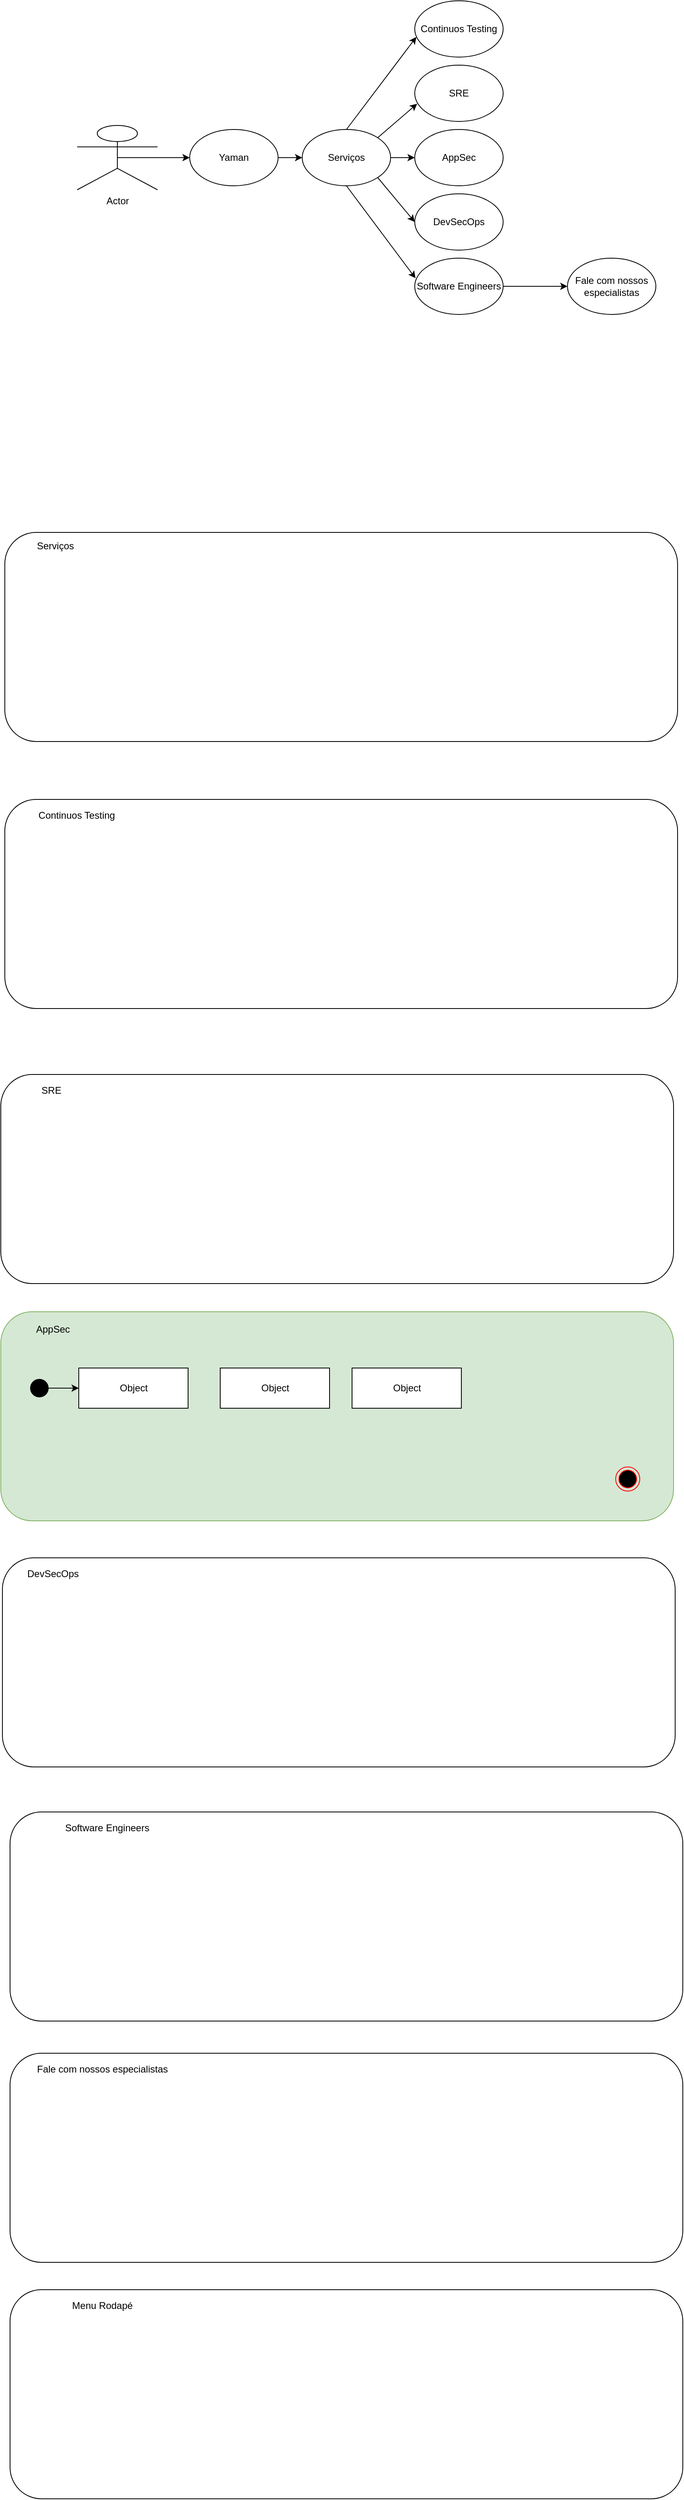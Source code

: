 <mxfile version="14.5.0" type="github">
  <diagram id="YpkhJxXbhVLvgbfbjZGf" name="Page-1">
    <mxGraphModel dx="852" dy="473" grid="0" gridSize="10" guides="1" tooltips="1" connect="1" arrows="1" fold="1" page="1" pageScale="1" pageWidth="1654" pageHeight="1169" math="0" shadow="0">
      <root>
        <mxCell id="0" />
        <mxCell id="1" parent="0" />
        <mxCell id="ihm3AJdE8n84Boce-SHu-13" style="edgeStyle=none;rounded=0;orthogonalLoop=1;jettySize=auto;html=1;exitX=0.5;exitY=0.5;exitDx=0;exitDy=0;exitPerimeter=0;entryX=0;entryY=0.5;entryDx=0;entryDy=0;" edge="1" parent="1" source="ihm3AJdE8n84Boce-SHu-1" target="ihm3AJdE8n84Boce-SHu-2">
          <mxGeometry relative="1" as="geometry" />
        </mxCell>
        <mxCell id="ihm3AJdE8n84Boce-SHu-1" value="Actor" style="shape=umlActor;verticalLabelPosition=bottom;verticalAlign=top;html=1;outlineConnect=0;" vertex="1" parent="1">
          <mxGeometry x="110" y="155" width="100" height="80" as="geometry" />
        </mxCell>
        <mxCell id="ihm3AJdE8n84Boce-SHu-14" style="edgeStyle=none;rounded=0;orthogonalLoop=1;jettySize=auto;html=1;exitX=1;exitY=0.5;exitDx=0;exitDy=0;entryX=0;entryY=0.5;entryDx=0;entryDy=0;" edge="1" parent="1" source="ihm3AJdE8n84Boce-SHu-2" target="ihm3AJdE8n84Boce-SHu-3">
          <mxGeometry relative="1" as="geometry" />
        </mxCell>
        <mxCell id="ihm3AJdE8n84Boce-SHu-2" value="Yaman" style="ellipse;whiteSpace=wrap;html=1;" vertex="1" parent="1">
          <mxGeometry x="250" y="160" width="110" height="70" as="geometry" />
        </mxCell>
        <mxCell id="ihm3AJdE8n84Boce-SHu-15" style="edgeStyle=none;rounded=0;orthogonalLoop=1;jettySize=auto;html=1;exitX=0.5;exitY=0;exitDx=0;exitDy=0;entryX=0.018;entryY=0.643;entryDx=0;entryDy=0;entryPerimeter=0;" edge="1" parent="1" source="ihm3AJdE8n84Boce-SHu-3" target="ihm3AJdE8n84Boce-SHu-4">
          <mxGeometry relative="1" as="geometry" />
        </mxCell>
        <mxCell id="ihm3AJdE8n84Boce-SHu-16" style="edgeStyle=none;rounded=0;orthogonalLoop=1;jettySize=auto;html=1;exitX=1;exitY=0;exitDx=0;exitDy=0;entryX=0.027;entryY=0.686;entryDx=0;entryDy=0;entryPerimeter=0;" edge="1" parent="1" source="ihm3AJdE8n84Boce-SHu-3" target="ihm3AJdE8n84Boce-SHu-5">
          <mxGeometry relative="1" as="geometry" />
        </mxCell>
        <mxCell id="ihm3AJdE8n84Boce-SHu-17" style="edgeStyle=none;rounded=0;orthogonalLoop=1;jettySize=auto;html=1;exitX=1;exitY=0.5;exitDx=0;exitDy=0;entryX=0;entryY=0.5;entryDx=0;entryDy=0;" edge="1" parent="1" source="ihm3AJdE8n84Boce-SHu-3" target="ihm3AJdE8n84Boce-SHu-6">
          <mxGeometry relative="1" as="geometry" />
        </mxCell>
        <mxCell id="ihm3AJdE8n84Boce-SHu-20" style="edgeStyle=none;rounded=0;orthogonalLoop=1;jettySize=auto;html=1;exitX=1;exitY=1;exitDx=0;exitDy=0;entryX=0;entryY=0.5;entryDx=0;entryDy=0;" edge="1" parent="1" source="ihm3AJdE8n84Boce-SHu-3" target="ihm3AJdE8n84Boce-SHu-8">
          <mxGeometry relative="1" as="geometry" />
        </mxCell>
        <mxCell id="ihm3AJdE8n84Boce-SHu-21" style="edgeStyle=none;rounded=0;orthogonalLoop=1;jettySize=auto;html=1;exitX=0.5;exitY=1;exitDx=0;exitDy=0;entryX=0.009;entryY=0.357;entryDx=0;entryDy=0;entryPerimeter=0;" edge="1" parent="1" source="ihm3AJdE8n84Boce-SHu-3" target="ihm3AJdE8n84Boce-SHu-9">
          <mxGeometry relative="1" as="geometry" />
        </mxCell>
        <mxCell id="ihm3AJdE8n84Boce-SHu-3" value="Serviços" style="ellipse;whiteSpace=wrap;html=1;" vertex="1" parent="1">
          <mxGeometry x="390" y="160" width="110" height="70" as="geometry" />
        </mxCell>
        <mxCell id="ihm3AJdE8n84Boce-SHu-4" value="Continuos Testing" style="ellipse;whiteSpace=wrap;html=1;" vertex="1" parent="1">
          <mxGeometry x="530" width="110" height="70" as="geometry" />
        </mxCell>
        <mxCell id="ihm3AJdE8n84Boce-SHu-5" value="SRE" style="ellipse;whiteSpace=wrap;html=1;" vertex="1" parent="1">
          <mxGeometry x="530" y="80" width="110" height="70" as="geometry" />
        </mxCell>
        <mxCell id="ihm3AJdE8n84Boce-SHu-6" value="AppSec" style="ellipse;whiteSpace=wrap;html=1;" vertex="1" parent="1">
          <mxGeometry x="530" y="160" width="110" height="70" as="geometry" />
        </mxCell>
        <mxCell id="ihm3AJdE8n84Boce-SHu-8" value="DevSecOps" style="ellipse;whiteSpace=wrap;html=1;" vertex="1" parent="1">
          <mxGeometry x="530" y="240" width="110" height="70" as="geometry" />
        </mxCell>
        <mxCell id="ihm3AJdE8n84Boce-SHu-67" style="edgeStyle=none;rounded=0;orthogonalLoop=1;jettySize=auto;html=1;exitX=1;exitY=0.5;exitDx=0;exitDy=0;entryX=0;entryY=0.5;entryDx=0;entryDy=0;startArrow=none;startFill=0;strokeColor=#000000;" edge="1" parent="1" source="ihm3AJdE8n84Boce-SHu-9" target="ihm3AJdE8n84Boce-SHu-12">
          <mxGeometry relative="1" as="geometry" />
        </mxCell>
        <mxCell id="ihm3AJdE8n84Boce-SHu-9" value="Software Engineers" style="ellipse;whiteSpace=wrap;html=1;" vertex="1" parent="1">
          <mxGeometry x="530" y="320" width="110" height="70" as="geometry" />
        </mxCell>
        <mxCell id="ihm3AJdE8n84Boce-SHu-12" value="Fale com nossos especialistas" style="ellipse;whiteSpace=wrap;html=1;" vertex="1" parent="1">
          <mxGeometry x="720" y="320" width="110" height="70" as="geometry" />
        </mxCell>
        <mxCell id="ihm3AJdE8n84Boce-SHu-23" value="" style="rounded=1;whiteSpace=wrap;html=1;" vertex="1" parent="1">
          <mxGeometry x="20" y="993" width="837" height="260" as="geometry" />
        </mxCell>
        <mxCell id="ihm3AJdE8n84Boce-SHu-24" value="Continuos Testing" style="text;html=1;strokeColor=none;fillColor=none;align=center;verticalAlign=middle;whiteSpace=wrap;rounded=0;" vertex="1" parent="1">
          <mxGeometry x="51" y="1003" width="117" height="20" as="geometry" />
        </mxCell>
        <mxCell id="ihm3AJdE8n84Boce-SHu-25" value="" style="rounded=1;whiteSpace=wrap;html=1;" vertex="1" parent="1">
          <mxGeometry x="20" y="661" width="837" height="260" as="geometry" />
        </mxCell>
        <mxCell id="ihm3AJdE8n84Boce-SHu-26" value="Serviços" style="text;html=1;strokeColor=none;fillColor=none;align=center;verticalAlign=middle;whiteSpace=wrap;rounded=0;" vertex="1" parent="1">
          <mxGeometry x="51" y="668" width="64" height="20" as="geometry" />
        </mxCell>
        <mxCell id="ihm3AJdE8n84Boce-SHu-27" value="" style="rounded=1;whiteSpace=wrap;html=1;" vertex="1" parent="1">
          <mxGeometry x="15" y="1335" width="837" height="260" as="geometry" />
        </mxCell>
        <mxCell id="ihm3AJdE8n84Boce-SHu-28" value="SRE" style="text;html=1;strokeColor=none;fillColor=none;align=center;verticalAlign=middle;whiteSpace=wrap;rounded=0;" vertex="1" parent="1">
          <mxGeometry x="46" y="1345" width="64" height="20" as="geometry" />
        </mxCell>
        <mxCell id="ihm3AJdE8n84Boce-SHu-33" value="" style="rounded=1;whiteSpace=wrap;html=1;fillColor=#d5e8d4;strokeColor=#82b366;" vertex="1" parent="1">
          <mxGeometry x="15" y="1630" width="837" height="260" as="geometry" />
        </mxCell>
        <mxCell id="ihm3AJdE8n84Boce-SHu-34" value="AppSec" style="text;html=1;strokeColor=none;fillColor=none;align=center;verticalAlign=middle;whiteSpace=wrap;rounded=0;" vertex="1" parent="1">
          <mxGeometry x="48" y="1642" width="64" height="20" as="geometry" />
        </mxCell>
        <mxCell id="ihm3AJdE8n84Boce-SHu-35" value="" style="rounded=1;whiteSpace=wrap;html=1;" vertex="1" parent="1">
          <mxGeometry x="17" y="1936" width="837" height="260" as="geometry" />
        </mxCell>
        <mxCell id="ihm3AJdE8n84Boce-SHu-36" value="DevSecOps" style="text;html=1;strokeColor=none;fillColor=none;align=center;verticalAlign=middle;whiteSpace=wrap;rounded=0;" vertex="1" parent="1">
          <mxGeometry x="48" y="1946" width="64" height="20" as="geometry" />
        </mxCell>
        <mxCell id="ihm3AJdE8n84Boce-SHu-37" value="" style="rounded=1;whiteSpace=wrap;html=1;" vertex="1" parent="1">
          <mxGeometry x="26.5" y="2252" width="837" height="260" as="geometry" />
        </mxCell>
        <mxCell id="ihm3AJdE8n84Boce-SHu-38" value="Software Engineers" style="text;html=1;strokeColor=none;fillColor=none;align=center;verticalAlign=middle;whiteSpace=wrap;rounded=0;" vertex="1" parent="1">
          <mxGeometry x="57.5" y="2262" width="178.5" height="20" as="geometry" />
        </mxCell>
        <mxCell id="ihm3AJdE8n84Boce-SHu-39" value="" style="rounded=1;whiteSpace=wrap;html=1;" vertex="1" parent="1">
          <mxGeometry x="26.5" y="2552" width="837" height="260" as="geometry" />
        </mxCell>
        <mxCell id="ihm3AJdE8n84Boce-SHu-40" value="Fale com nossos especialistas" style="text;html=1;strokeColor=none;fillColor=none;align=center;verticalAlign=middle;whiteSpace=wrap;rounded=0;" vertex="1" parent="1">
          <mxGeometry x="57.5" y="2562" width="166.5" height="20" as="geometry" />
        </mxCell>
        <mxCell id="ihm3AJdE8n84Boce-SHu-41" value="" style="rounded=1;whiteSpace=wrap;html=1;" vertex="1" parent="1">
          <mxGeometry x="26.5" y="2846" width="837" height="260" as="geometry" />
        </mxCell>
        <mxCell id="ihm3AJdE8n84Boce-SHu-42" value="Menu Rodapé" style="text;html=1;strokeColor=none;fillColor=none;align=center;verticalAlign=middle;whiteSpace=wrap;rounded=0;" vertex="1" parent="1">
          <mxGeometry x="57.5" y="2856" width="166.5" height="20" as="geometry" />
        </mxCell>
        <mxCell id="ihm3AJdE8n84Boce-SHu-50" style="edgeStyle=none;rounded=0;orthogonalLoop=1;jettySize=auto;html=1;startArrow=none;startFill=0;strokeColor=#000000;" edge="1" parent="1" target="ihm3AJdE8n84Boce-SHu-47">
          <mxGeometry relative="1" as="geometry">
            <mxPoint x="71" y="1725" as="sourcePoint" />
          </mxGeometry>
        </mxCell>
        <mxCell id="ihm3AJdE8n84Boce-SHu-43" value="" style="ellipse;html=1;shape=startState;fillColor=#000000;" vertex="1" parent="1">
          <mxGeometry x="48" y="1710" width="30" height="30" as="geometry" />
        </mxCell>
        <mxCell id="ihm3AJdE8n84Boce-SHu-47" value="Object" style="html=1;strokeColor=#000000;" vertex="1" parent="1">
          <mxGeometry x="112" y="1700" width="136" height="50" as="geometry" />
        </mxCell>
        <mxCell id="ihm3AJdE8n84Boce-SHu-51" value="" style="ellipse;html=1;shape=endState;fillColor=#000000;strokeColor=#ff0000;" vertex="1" parent="1">
          <mxGeometry x="780" y="1823" width="30" height="30" as="geometry" />
        </mxCell>
        <mxCell id="ihm3AJdE8n84Boce-SHu-52" value="Object" style="html=1;strokeColor=#000000;" vertex="1" parent="1">
          <mxGeometry x="288" y="1700" width="136" height="50" as="geometry" />
        </mxCell>
        <mxCell id="ihm3AJdE8n84Boce-SHu-53" value="Object" style="html=1;strokeColor=#000000;" vertex="1" parent="1">
          <mxGeometry x="452" y="1700" width="136" height="50" as="geometry" />
        </mxCell>
      </root>
    </mxGraphModel>
  </diagram>
</mxfile>
